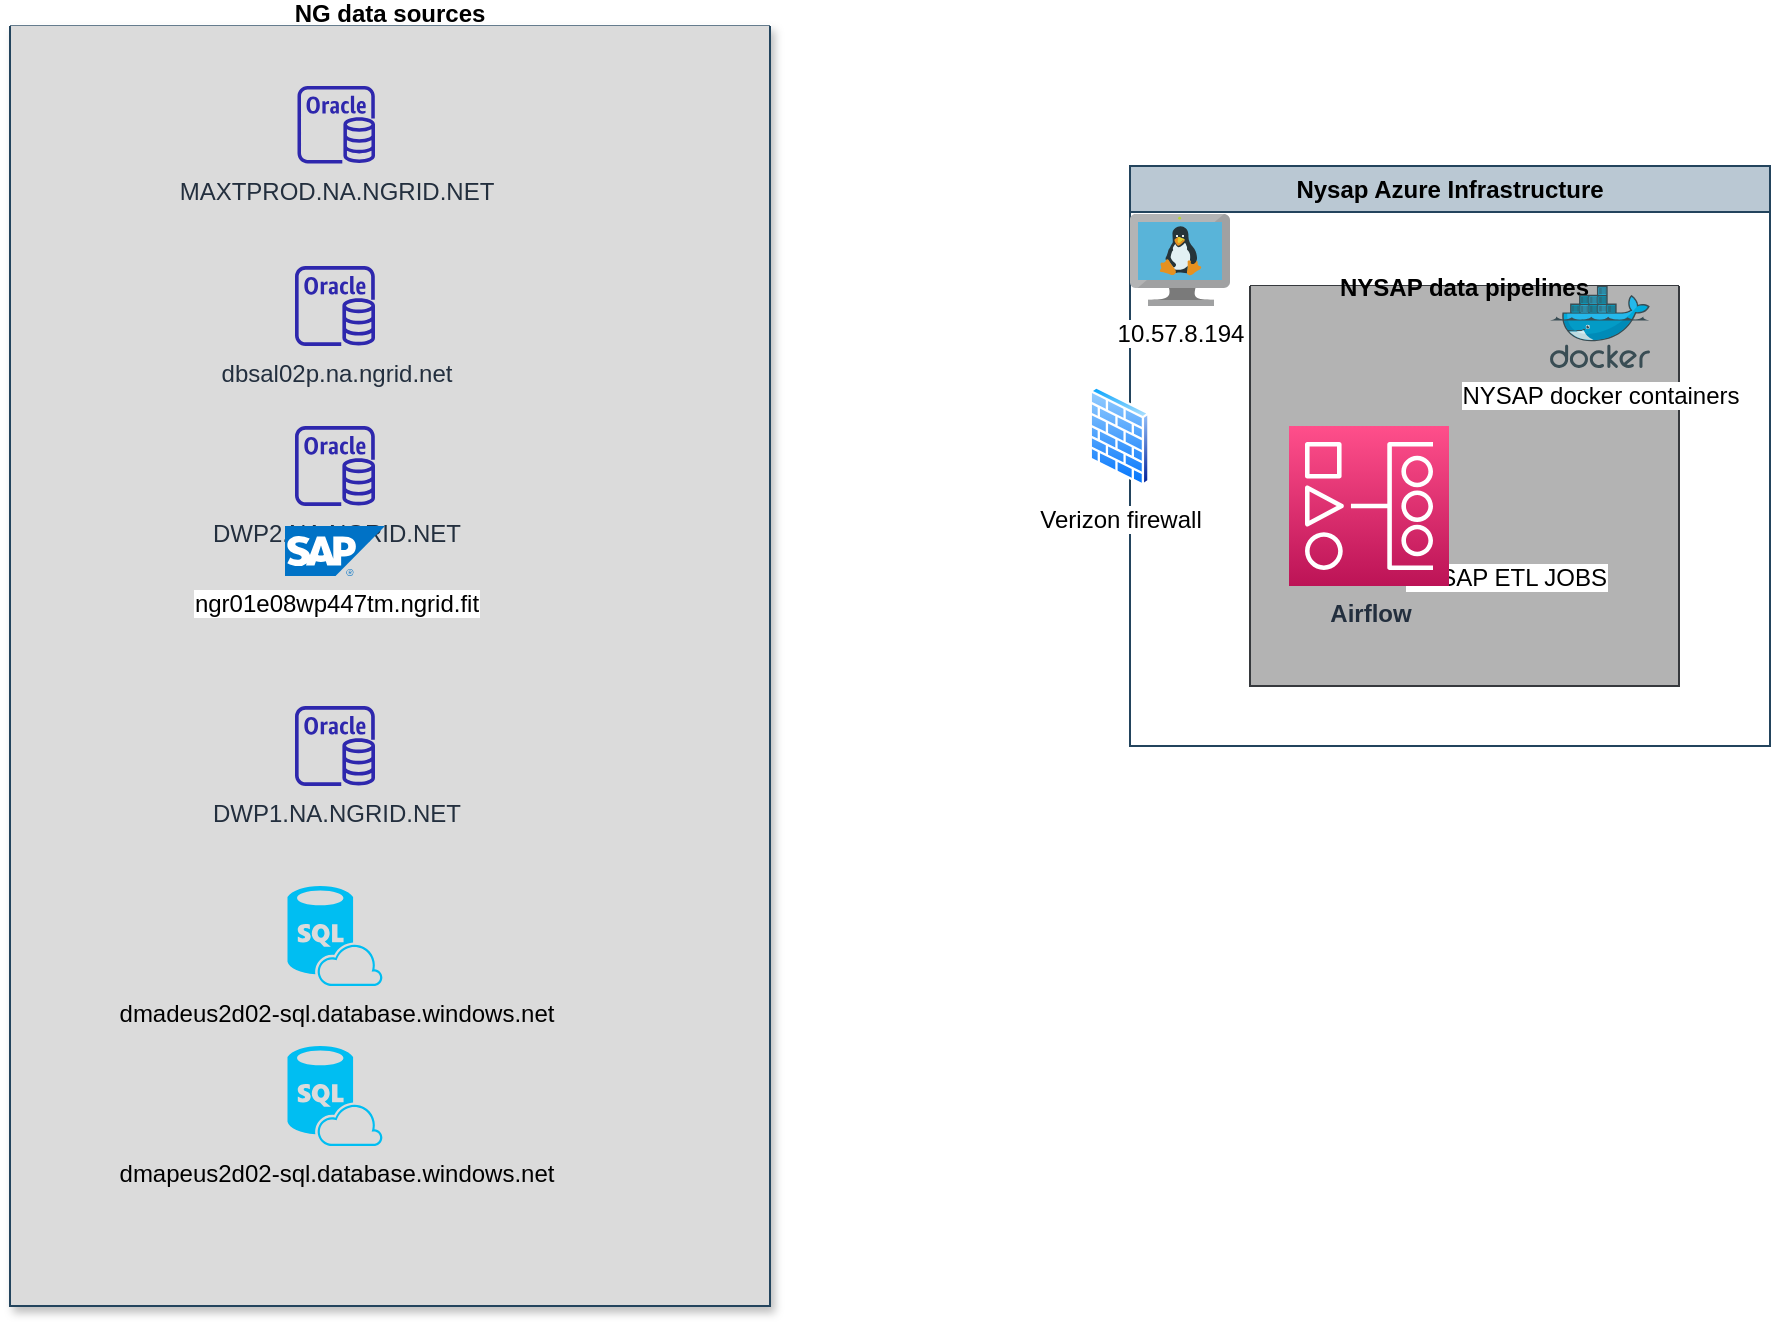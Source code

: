 <mxfile version="21.6.8" type="github">
  <diagram name="Page-1" id="vMSi74zKKZoESPufpiis">
    <mxGraphModel dx="1900" dy="1665" grid="1" gridSize="10" guides="1" tooltips="1" connect="1" arrows="1" fold="1" page="1" pageScale="1" pageWidth="850" pageHeight="1100" math="0" shadow="0">
      <root>
        <mxCell id="0" />
        <mxCell id="1" parent="0" />
        <mxCell id="CI4ZX0cqtZSKXkryHxtm-9" value="NG data sources&#xa;" style="swimlane;startSize=0;fillColor=#707980;strokeColor=#23445d;fillStyle=solid;swimlaneFillColor=#DBDBDB;glass=1;shadow=1;perimeterSpacing=5;movable=1;resizable=1;rotatable=1;deletable=1;editable=1;locked=0;connectable=1;" vertex="1" parent="1">
          <mxGeometry x="-200" y="-680" width="380" height="640" as="geometry" />
        </mxCell>
        <mxCell id="CI4ZX0cqtZSKXkryHxtm-15" value="DWP2.NA.NGRID.NET" style="sketch=0;outlineConnect=0;fontColor=#232F3E;gradientColor=none;fillColor=#2E27AD;strokeColor=none;dashed=0;verticalLabelPosition=bottom;verticalAlign=top;align=center;html=1;fontSize=12;fontStyle=0;aspect=fixed;pointerEvents=1;shape=mxgraph.aws4.rds_oracle_instance;" vertex="1" parent="CI4ZX0cqtZSKXkryHxtm-9">
          <mxGeometry x="142.5" y="200" width="40" height="40" as="geometry" />
        </mxCell>
        <mxCell id="CI4ZX0cqtZSKXkryHxtm-8" value="" style="group" vertex="1" connectable="0" parent="CI4ZX0cqtZSKXkryHxtm-9">
          <mxGeometry x="133.75" y="20" width="57.5" height="540" as="geometry" />
        </mxCell>
        <mxCell id="CI4ZX0cqtZSKXkryHxtm-1" value="dbsal02p.na.ngrid.net" style="sketch=0;outlineConnect=0;fontColor=#232F3E;gradientColor=none;fillColor=#2E27AD;strokeColor=none;dashed=0;verticalLabelPosition=bottom;verticalAlign=top;align=center;html=1;fontSize=12;fontStyle=0;aspect=fixed;pointerEvents=1;shape=mxgraph.aws4.rds_oracle_instance;" vertex="1" parent="CI4ZX0cqtZSKXkryHxtm-8">
          <mxGeometry x="8.75" y="100" width="40" height="40" as="geometry" />
        </mxCell>
        <mxCell id="CI4ZX0cqtZSKXkryHxtm-2" value="ngr01e08wp447tm.ngrid.fit" style="image;sketch=0;aspect=fixed;html=1;points=[];align=center;fontSize=12;image=img/lib/mscae/SAP_HANA_on_Azure.svg;" vertex="1" parent="CI4ZX0cqtZSKXkryHxtm-8">
          <mxGeometry x="3.75" y="230" width="50" height="25" as="geometry" />
        </mxCell>
        <mxCell id="CI4ZX0cqtZSKXkryHxtm-3" value="DWP1.NA.NGRID.NET" style="sketch=0;outlineConnect=0;fontColor=#232F3E;gradientColor=none;fillColor=#2E27AD;strokeColor=none;dashed=0;verticalLabelPosition=bottom;verticalAlign=top;align=center;html=1;fontSize=12;fontStyle=0;aspect=fixed;pointerEvents=1;shape=mxgraph.aws4.rds_oracle_instance;" vertex="1" parent="CI4ZX0cqtZSKXkryHxtm-8">
          <mxGeometry x="8.75" y="320" width="40" height="40" as="geometry" />
        </mxCell>
        <mxCell id="CI4ZX0cqtZSKXkryHxtm-4" value="dmadeus2d02-sql.database.windows.net" style="verticalLabelPosition=bottom;html=1;verticalAlign=top;align=center;strokeColor=none;fillColor=#00BEF2;shape=mxgraph.azure.sql_database_sql_azure;" vertex="1" parent="CI4ZX0cqtZSKXkryHxtm-8">
          <mxGeometry x="5" y="410" width="47.5" height="50" as="geometry" />
        </mxCell>
        <mxCell id="CI4ZX0cqtZSKXkryHxtm-6" value="dmapeus2d02-sql.database.windows.net" style="verticalLabelPosition=bottom;html=1;verticalAlign=top;align=center;strokeColor=none;fillColor=#00BEF2;shape=mxgraph.azure.sql_database_sql_azure;" vertex="1" parent="CI4ZX0cqtZSKXkryHxtm-8">
          <mxGeometry x="5" y="490" width="47.5" height="50" as="geometry" />
        </mxCell>
        <mxCell id="CI4ZX0cqtZSKXkryHxtm-7" value="MAXTPROD.NA.NGRID.NET" style="sketch=0;outlineConnect=0;fontColor=#232F3E;gradientColor=none;fillColor=#2E27AD;strokeColor=none;dashed=0;verticalLabelPosition=bottom;verticalAlign=top;align=center;html=1;fontSize=12;fontStyle=0;aspect=fixed;pointerEvents=1;shape=mxgraph.aws4.rds_oracle_instance;" vertex="1" parent="CI4ZX0cqtZSKXkryHxtm-8">
          <mxGeometry x="10" y="10" width="38.75" height="38.75" as="geometry" />
        </mxCell>
        <mxCell id="CI4ZX0cqtZSKXkryHxtm-10" value="Nysap Azure Infrastructure" style="swimlane;whiteSpace=wrap;html=1;movable=1;resizable=1;rotatable=1;deletable=1;editable=1;locked=0;connectable=1;swimlaneFillColor=default;fillColor=#bac8d3;strokeColor=#23445d;gradientColor=none;" vertex="1" parent="1">
          <mxGeometry x="360" y="-610" width="320" height="290" as="geometry" />
        </mxCell>
        <mxCell id="CI4ZX0cqtZSKXkryHxtm-11" value="10.57.8.194" style="image;sketch=0;aspect=fixed;html=1;points=[];align=center;fontSize=12;image=img/lib/mscae/VM_Linux.svg;" vertex="1" parent="CI4ZX0cqtZSKXkryHxtm-10">
          <mxGeometry y="24" width="50" height="46" as="geometry" />
        </mxCell>
        <mxCell id="CI4ZX0cqtZSKXkryHxtm-18" value="NYSAP data pipelines" style="swimlane;startSize=0;fillColor=#F9F7ED;strokeColor=#36393d;swimlaneFillColor=#B3B3B3;" vertex="1" parent="CI4ZX0cqtZSKXkryHxtm-10">
          <mxGeometry x="60" y="60" width="214.5" height="200" as="geometry" />
        </mxCell>
        <mxCell id="CI4ZX0cqtZSKXkryHxtm-17" value="NYSAP docker containers" style="image;sketch=0;aspect=fixed;html=1;points=[];align=center;fontSize=12;image=img/lib/mscae/Docker.svg;" vertex="1" parent="CI4ZX0cqtZSKXkryHxtm-18">
          <mxGeometry x="150" width="50" height="41" as="geometry" />
        </mxCell>
        <mxCell id="CI4ZX0cqtZSKXkryHxtm-16" value="NYSAP ETL JOBS&lt;br&gt;" style="shape=image;html=1;verticalAlign=top;verticalLabelPosition=bottom;labelBackgroundColor=#ffffff;imageAspect=0;aspect=fixed;image=https://cdn0.iconfinder.com/data/icons/long-shadow-web-icons/512/python-128.png" vertex="1" parent="CI4ZX0cqtZSKXkryHxtm-18">
          <mxGeometry x="106" y="88" width="44" height="44" as="geometry" />
        </mxCell>
        <mxCell id="CI4ZX0cqtZSKXkryHxtm-21" value="&lt;b&gt;Airflow&lt;/b&gt;" style="sketch=0;points=[[0,0,0],[0.25,0,0],[0.5,0,0],[0.75,0,0],[1,0,0],[0,1,0],[0.25,1,0],[0.5,1,0],[0.75,1,0],[1,1,0],[0,0.25,0],[0,0.5,0],[0,0.75,0],[1,0.25,0],[1,0.5,0],[1,0.75,0]];outlineConnect=0;fontColor=#232F3E;gradientColor=#FF4F8B;gradientDirection=north;fillColor=#BC1356;strokeColor=#ffffff;dashed=0;verticalLabelPosition=bottom;verticalAlign=top;align=center;html=1;fontSize=12;fontStyle=0;aspect=fixed;shape=mxgraph.aws4.resourceIcon;resIcon=mxgraph.aws4.managed_workflows_for_apache_airflow;rotation=0;direction=east;" vertex="1" parent="CI4ZX0cqtZSKXkryHxtm-18">
          <mxGeometry x="19.5" y="70" width="80" height="80" as="geometry" />
        </mxCell>
        <mxCell id="CI4ZX0cqtZSKXkryHxtm-12" value="Verizon firewall&lt;br&gt;" style="image;aspect=fixed;perimeter=ellipsePerimeter;html=1;align=center;shadow=0;dashed=0;spacingTop=3;image=img/lib/active_directory/firewall.svg;" vertex="1" parent="CI4ZX0cqtZSKXkryHxtm-10">
          <mxGeometry x="-20.5" y="110" width="30.5" height="50" as="geometry" />
        </mxCell>
      </root>
    </mxGraphModel>
  </diagram>
</mxfile>

